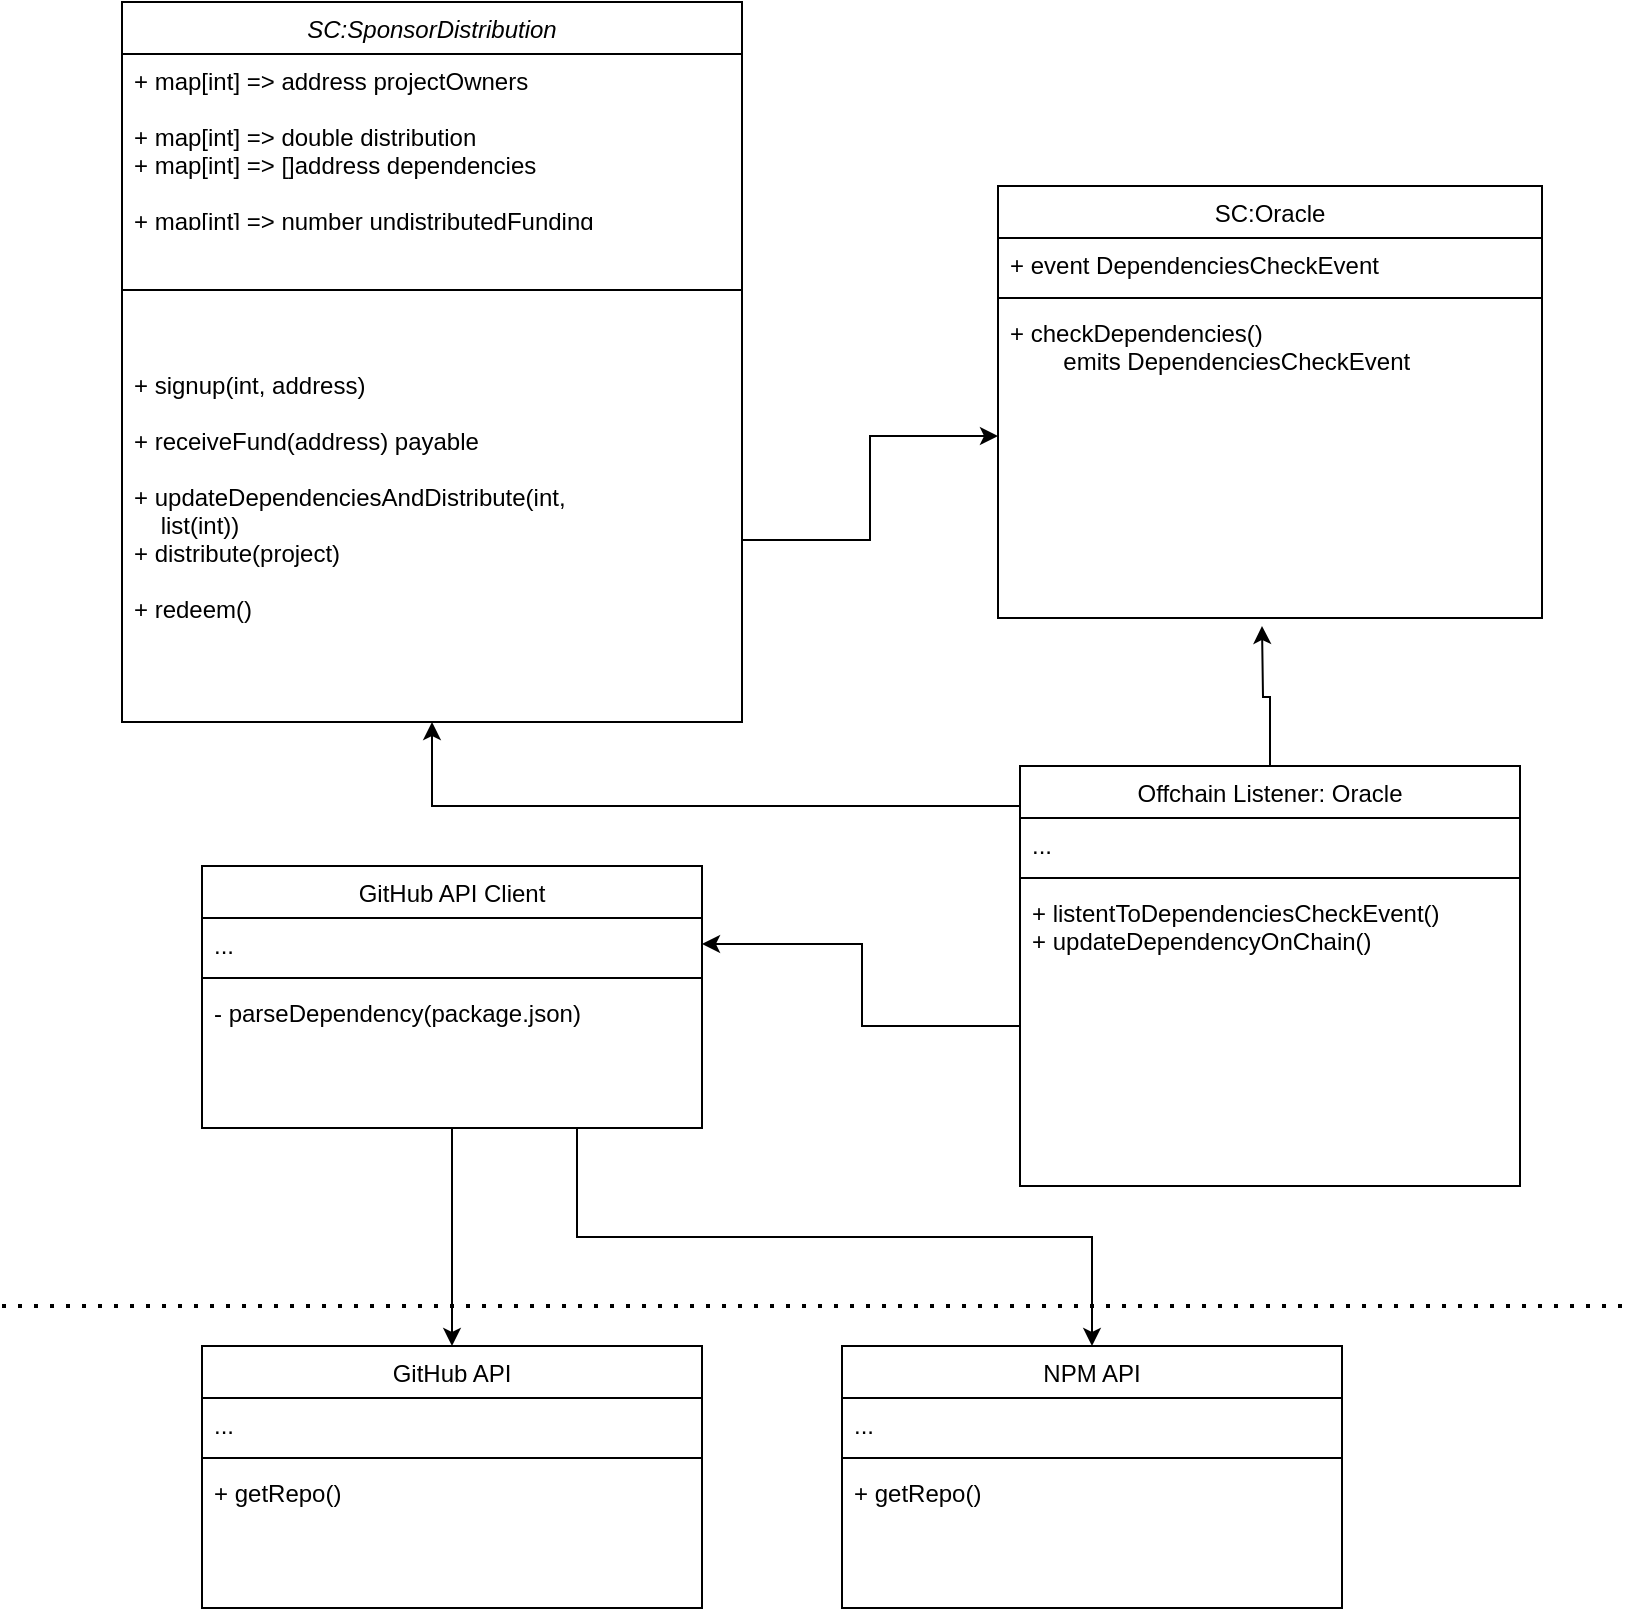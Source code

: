 <mxfile version="20.0.4" type="device"><diagram id="C5RBs43oDa-KdzZeNtuy" name="Page-1"><mxGraphModel dx="1542" dy="889" grid="1" gridSize="10" guides="1" tooltips="1" connect="1" arrows="1" fold="1" page="1" pageScale="1" pageWidth="827" pageHeight="1169" math="0" shadow="0"><root><mxCell id="WIyWlLk6GJQsqaUBKTNV-0"/><mxCell id="WIyWlLk6GJQsqaUBKTNV-1" parent="WIyWlLk6GJQsqaUBKTNV-0"/><mxCell id="zkfFHV4jXpPFQw0GAbJ--0" value="SC:SponsorDistribution" style="swimlane;fontStyle=2;align=center;verticalAlign=top;childLayout=stackLayout;horizontal=1;startSize=26;horizontalStack=0;resizeParent=1;resizeLast=0;collapsible=1;marginBottom=0;rounded=0;shadow=0;strokeWidth=1;" parent="WIyWlLk6GJQsqaUBKTNV-1" vertex="1"><mxGeometry x="70" y="28" width="310" height="360" as="geometry"><mxRectangle x="230" y="140" width="160" height="26" as="alternateBounds"/></mxGeometry></mxCell><mxCell id="zkfFHV4jXpPFQw0GAbJ--2" value="+ map[int] =&gt; address projectOwners&#10;&#10;+ map[int] =&gt; double distribution&#10;+ map[int] =&gt; []address dependencies&#10;&#10;+ map[int] =&gt; number undistributedFunding" style="text;align=left;verticalAlign=top;spacingLeft=4;spacingRight=4;overflow=hidden;rotatable=0;points=[[0,0.5],[1,0.5]];portConstraint=eastwest;rounded=0;shadow=0;html=0;" parent="zkfFHV4jXpPFQw0GAbJ--0" vertex="1"><mxGeometry y="26" width="310" height="84" as="geometry"/></mxCell><mxCell id="zkfFHV4jXpPFQw0GAbJ--4" value="" style="line;html=1;strokeWidth=1;align=left;verticalAlign=middle;spacingTop=-1;spacingLeft=3;spacingRight=3;rotatable=0;labelPosition=right;points=[];portConstraint=eastwest;" parent="zkfFHV4jXpPFQw0GAbJ--0" vertex="1"><mxGeometry y="110" width="310" height="68" as="geometry"/></mxCell><mxCell id="zkfFHV4jXpPFQw0GAbJ--5" value="+ signup(int, address)&#10;&#10;+ receiveFund(address) payable&#10;&#10;+ updateDependenciesAndDistribute(int,&#10;    list(int))&#10;+ distribute(project)&#10;&#10;+ redeem()" style="text;align=left;verticalAlign=top;spacingLeft=4;spacingRight=4;overflow=hidden;rotatable=0;points=[[0,0.5],[1,0.5]];portConstraint=eastwest;" parent="zkfFHV4jXpPFQw0GAbJ--0" vertex="1"><mxGeometry y="178" width="310" height="182" as="geometry"/></mxCell><mxCell id="zkfFHV4jXpPFQw0GAbJ--17" value="SC:Oracle" style="swimlane;fontStyle=0;align=center;verticalAlign=top;childLayout=stackLayout;horizontal=1;startSize=26;horizontalStack=0;resizeParent=1;resizeLast=0;collapsible=1;marginBottom=0;rounded=0;shadow=0;strokeWidth=1;" parent="WIyWlLk6GJQsqaUBKTNV-1" vertex="1"><mxGeometry x="508" y="120" width="272" height="216" as="geometry"><mxRectangle x="550" y="140" width="160" height="26" as="alternateBounds"/></mxGeometry></mxCell><mxCell id="zkfFHV4jXpPFQw0GAbJ--20" value="+ event DependenciesCheckEvent" style="text;align=left;verticalAlign=top;spacingLeft=4;spacingRight=4;overflow=hidden;rotatable=0;points=[[0,0.5],[1,0.5]];portConstraint=eastwest;rounded=0;shadow=0;html=0;" parent="zkfFHV4jXpPFQw0GAbJ--17" vertex="1"><mxGeometry y="26" width="272" height="26" as="geometry"/></mxCell><mxCell id="zkfFHV4jXpPFQw0GAbJ--23" value="" style="line;html=1;strokeWidth=1;align=left;verticalAlign=middle;spacingTop=-1;spacingLeft=3;spacingRight=3;rotatable=0;labelPosition=right;points=[];portConstraint=eastwest;" parent="zkfFHV4jXpPFQw0GAbJ--17" vertex="1"><mxGeometry y="52" width="272" height="8" as="geometry"/></mxCell><mxCell id="zkfFHV4jXpPFQw0GAbJ--25" value="+ checkDependencies()&#10;        emits DependenciesCheckEvent" style="text;align=left;verticalAlign=top;spacingLeft=4;spacingRight=4;overflow=hidden;rotatable=0;points=[[0,0.5],[1,0.5]];portConstraint=eastwest;" parent="zkfFHV4jXpPFQw0GAbJ--17" vertex="1"><mxGeometry y="60" width="272" height="130" as="geometry"/></mxCell><mxCell id="kAJGCLQfElGPoik3YI0e-0" style="edgeStyle=orthogonalEdgeStyle;rounded=0;orthogonalLoop=1;jettySize=auto;html=1;exitX=1;exitY=0.5;exitDx=0;exitDy=0;entryX=0;entryY=0.5;entryDx=0;entryDy=0;" edge="1" parent="WIyWlLk6GJQsqaUBKTNV-1" source="zkfFHV4jXpPFQw0GAbJ--5" target="zkfFHV4jXpPFQw0GAbJ--25"><mxGeometry relative="1" as="geometry"/></mxCell><mxCell id="kAJGCLQfElGPoik3YI0e-11" style="edgeStyle=orthogonalEdgeStyle;rounded=0;orthogonalLoop=1;jettySize=auto;html=1;exitX=0.5;exitY=0;exitDx=0;exitDy=0;" edge="1" parent="WIyWlLk6GJQsqaUBKTNV-1" source="kAJGCLQfElGPoik3YI0e-1"><mxGeometry relative="1" as="geometry"><mxPoint x="640" y="340" as="targetPoint"/></mxGeometry></mxCell><mxCell id="kAJGCLQfElGPoik3YI0e-14" style="edgeStyle=orthogonalEdgeStyle;rounded=0;orthogonalLoop=1;jettySize=auto;html=1;entryX=0.5;entryY=1;entryDx=0;entryDy=0;" edge="1" parent="WIyWlLk6GJQsqaUBKTNV-1" source="kAJGCLQfElGPoik3YI0e-1" target="zkfFHV4jXpPFQw0GAbJ--0"><mxGeometry relative="1" as="geometry"><Array as="points"><mxPoint x="225" y="430"/></Array></mxGeometry></mxCell><mxCell id="kAJGCLQfElGPoik3YI0e-1" value="Offchain Listener: Oracle" style="swimlane;fontStyle=0;align=center;verticalAlign=top;childLayout=stackLayout;horizontal=1;startSize=26;horizontalStack=0;resizeParent=1;resizeLast=0;collapsible=1;marginBottom=0;rounded=0;shadow=0;strokeWidth=1;" vertex="1" parent="WIyWlLk6GJQsqaUBKTNV-1"><mxGeometry x="519" y="410" width="250" height="210" as="geometry"><mxRectangle x="550" y="140" width="160" height="26" as="alternateBounds"/></mxGeometry></mxCell><mxCell id="kAJGCLQfElGPoik3YI0e-2" value="..." style="text;align=left;verticalAlign=top;spacingLeft=4;spacingRight=4;overflow=hidden;rotatable=0;points=[[0,0.5],[1,0.5]];portConstraint=eastwest;rounded=0;shadow=0;html=0;" vertex="1" parent="kAJGCLQfElGPoik3YI0e-1"><mxGeometry y="26" width="250" height="26" as="geometry"/></mxCell><mxCell id="kAJGCLQfElGPoik3YI0e-3" value="" style="line;html=1;strokeWidth=1;align=left;verticalAlign=middle;spacingTop=-1;spacingLeft=3;spacingRight=3;rotatable=0;labelPosition=right;points=[];portConstraint=eastwest;" vertex="1" parent="kAJGCLQfElGPoik3YI0e-1"><mxGeometry y="52" width="250" height="8" as="geometry"/></mxCell><mxCell id="kAJGCLQfElGPoik3YI0e-4" value="+ listentToDependenciesCheckEvent()&#10;+ updateDependencyOnChain()&#10;&#10;" style="text;align=left;verticalAlign=top;spacingLeft=4;spacingRight=4;overflow=hidden;rotatable=0;points=[[0,0.5],[1,0.5]];portConstraint=eastwest;" vertex="1" parent="kAJGCLQfElGPoik3YI0e-1"><mxGeometry y="60" width="250" height="150" as="geometry"/></mxCell><mxCell id="kAJGCLQfElGPoik3YI0e-6" value="GitHub API" style="swimlane;fontStyle=0;align=center;verticalAlign=top;childLayout=stackLayout;horizontal=1;startSize=26;horizontalStack=0;resizeParent=1;resizeLast=0;collapsible=1;marginBottom=0;rounded=0;shadow=0;strokeWidth=1;" vertex="1" parent="WIyWlLk6GJQsqaUBKTNV-1"><mxGeometry x="110" y="700" width="250" height="131" as="geometry"><mxRectangle x="550" y="140" width="160" height="26" as="alternateBounds"/></mxGeometry></mxCell><mxCell id="kAJGCLQfElGPoik3YI0e-7" value="..." style="text;align=left;verticalAlign=top;spacingLeft=4;spacingRight=4;overflow=hidden;rotatable=0;points=[[0,0.5],[1,0.5]];portConstraint=eastwest;rounded=0;shadow=0;html=0;" vertex="1" parent="kAJGCLQfElGPoik3YI0e-6"><mxGeometry y="26" width="250" height="26" as="geometry"/></mxCell><mxCell id="kAJGCLQfElGPoik3YI0e-8" value="" style="line;html=1;strokeWidth=1;align=left;verticalAlign=middle;spacingTop=-1;spacingLeft=3;spacingRight=3;rotatable=0;labelPosition=right;points=[];portConstraint=eastwest;" vertex="1" parent="kAJGCLQfElGPoik3YI0e-6"><mxGeometry y="52" width="250" height="8" as="geometry"/></mxCell><mxCell id="kAJGCLQfElGPoik3YI0e-9" value="+ getRepo()" style="text;align=left;verticalAlign=top;spacingLeft=4;spacingRight=4;overflow=hidden;rotatable=0;points=[[0,0.5],[1,0.5]];portConstraint=eastwest;" vertex="1" parent="kAJGCLQfElGPoik3YI0e-6"><mxGeometry y="60" width="250" height="26" as="geometry"/></mxCell><mxCell id="kAJGCLQfElGPoik3YI0e-29" style="edgeStyle=orthogonalEdgeStyle;rounded=0;orthogonalLoop=1;jettySize=auto;html=1;exitX=0.75;exitY=1;exitDx=0;exitDy=0;" edge="1" parent="WIyWlLk6GJQsqaUBKTNV-1" source="kAJGCLQfElGPoik3YI0e-19" target="kAJGCLQfElGPoik3YI0e-25"><mxGeometry relative="1" as="geometry"/></mxCell><mxCell id="kAJGCLQfElGPoik3YI0e-30" style="edgeStyle=orthogonalEdgeStyle;rounded=0;orthogonalLoop=1;jettySize=auto;html=1;" edge="1" parent="WIyWlLk6GJQsqaUBKTNV-1" source="kAJGCLQfElGPoik3YI0e-19" target="kAJGCLQfElGPoik3YI0e-6"><mxGeometry relative="1" as="geometry"/></mxCell><mxCell id="kAJGCLQfElGPoik3YI0e-19" value="GitHub API Client" style="swimlane;fontStyle=0;align=center;verticalAlign=top;childLayout=stackLayout;horizontal=1;startSize=26;horizontalStack=0;resizeParent=1;resizeLast=0;collapsible=1;marginBottom=0;rounded=0;shadow=0;strokeWidth=1;" vertex="1" parent="WIyWlLk6GJQsqaUBKTNV-1"><mxGeometry x="110" y="460" width="250" height="131" as="geometry"><mxRectangle x="550" y="140" width="160" height="26" as="alternateBounds"/></mxGeometry></mxCell><mxCell id="kAJGCLQfElGPoik3YI0e-20" value="..." style="text;align=left;verticalAlign=top;spacingLeft=4;spacingRight=4;overflow=hidden;rotatable=0;points=[[0,0.5],[1,0.5]];portConstraint=eastwest;rounded=0;shadow=0;html=0;" vertex="1" parent="kAJGCLQfElGPoik3YI0e-19"><mxGeometry y="26" width="250" height="26" as="geometry"/></mxCell><mxCell id="kAJGCLQfElGPoik3YI0e-21" value="" style="line;html=1;strokeWidth=1;align=left;verticalAlign=middle;spacingTop=-1;spacingLeft=3;spacingRight=3;rotatable=0;labelPosition=right;points=[];portConstraint=eastwest;" vertex="1" parent="kAJGCLQfElGPoik3YI0e-19"><mxGeometry y="52" width="250" height="8" as="geometry"/></mxCell><mxCell id="kAJGCLQfElGPoik3YI0e-22" value="- parseDependency(package.json)" style="text;align=left;verticalAlign=top;spacingLeft=4;spacingRight=4;overflow=hidden;rotatable=0;points=[[0,0.5],[1,0.5]];portConstraint=eastwest;" vertex="1" parent="kAJGCLQfElGPoik3YI0e-19"><mxGeometry y="60" width="250" height="70" as="geometry"/></mxCell><mxCell id="kAJGCLQfElGPoik3YI0e-23" style="edgeStyle=orthogonalEdgeStyle;rounded=0;orthogonalLoop=1;jettySize=auto;html=1;" edge="1" parent="WIyWlLk6GJQsqaUBKTNV-1" source="kAJGCLQfElGPoik3YI0e-4" target="kAJGCLQfElGPoik3YI0e-20"><mxGeometry relative="1" as="geometry"><Array as="points"><mxPoint x="440" y="540"/><mxPoint x="440" y="499"/></Array></mxGeometry></mxCell><mxCell id="kAJGCLQfElGPoik3YI0e-25" value="NPM API" style="swimlane;fontStyle=0;align=center;verticalAlign=top;childLayout=stackLayout;horizontal=1;startSize=26;horizontalStack=0;resizeParent=1;resizeLast=0;collapsible=1;marginBottom=0;rounded=0;shadow=0;strokeWidth=1;" vertex="1" parent="WIyWlLk6GJQsqaUBKTNV-1"><mxGeometry x="430" y="700" width="250" height="131" as="geometry"><mxRectangle x="550" y="140" width="160" height="26" as="alternateBounds"/></mxGeometry></mxCell><mxCell id="kAJGCLQfElGPoik3YI0e-26" value="..." style="text;align=left;verticalAlign=top;spacingLeft=4;spacingRight=4;overflow=hidden;rotatable=0;points=[[0,0.5],[1,0.5]];portConstraint=eastwest;rounded=0;shadow=0;html=0;" vertex="1" parent="kAJGCLQfElGPoik3YI0e-25"><mxGeometry y="26" width="250" height="26" as="geometry"/></mxCell><mxCell id="kAJGCLQfElGPoik3YI0e-27" value="" style="line;html=1;strokeWidth=1;align=left;verticalAlign=middle;spacingTop=-1;spacingLeft=3;spacingRight=3;rotatable=0;labelPosition=right;points=[];portConstraint=eastwest;" vertex="1" parent="kAJGCLQfElGPoik3YI0e-25"><mxGeometry y="52" width="250" height="8" as="geometry"/></mxCell><mxCell id="kAJGCLQfElGPoik3YI0e-28" value="+ getRepo()" style="text;align=left;verticalAlign=top;spacingLeft=4;spacingRight=4;overflow=hidden;rotatable=0;points=[[0,0.5],[1,0.5]];portConstraint=eastwest;" vertex="1" parent="kAJGCLQfElGPoik3YI0e-25"><mxGeometry y="60" width="250" height="26" as="geometry"/></mxCell><mxCell id="kAJGCLQfElGPoik3YI0e-31" value="" style="endArrow=none;dashed=1;html=1;dashPattern=1 3;strokeWidth=2;rounded=0;" edge="1" parent="WIyWlLk6GJQsqaUBKTNV-1"><mxGeometry width="50" height="50" relative="1" as="geometry"><mxPoint x="820" y="680" as="sourcePoint"/><mxPoint x="10" y="680" as="targetPoint"/></mxGeometry></mxCell></root></mxGraphModel></diagram></mxfile>